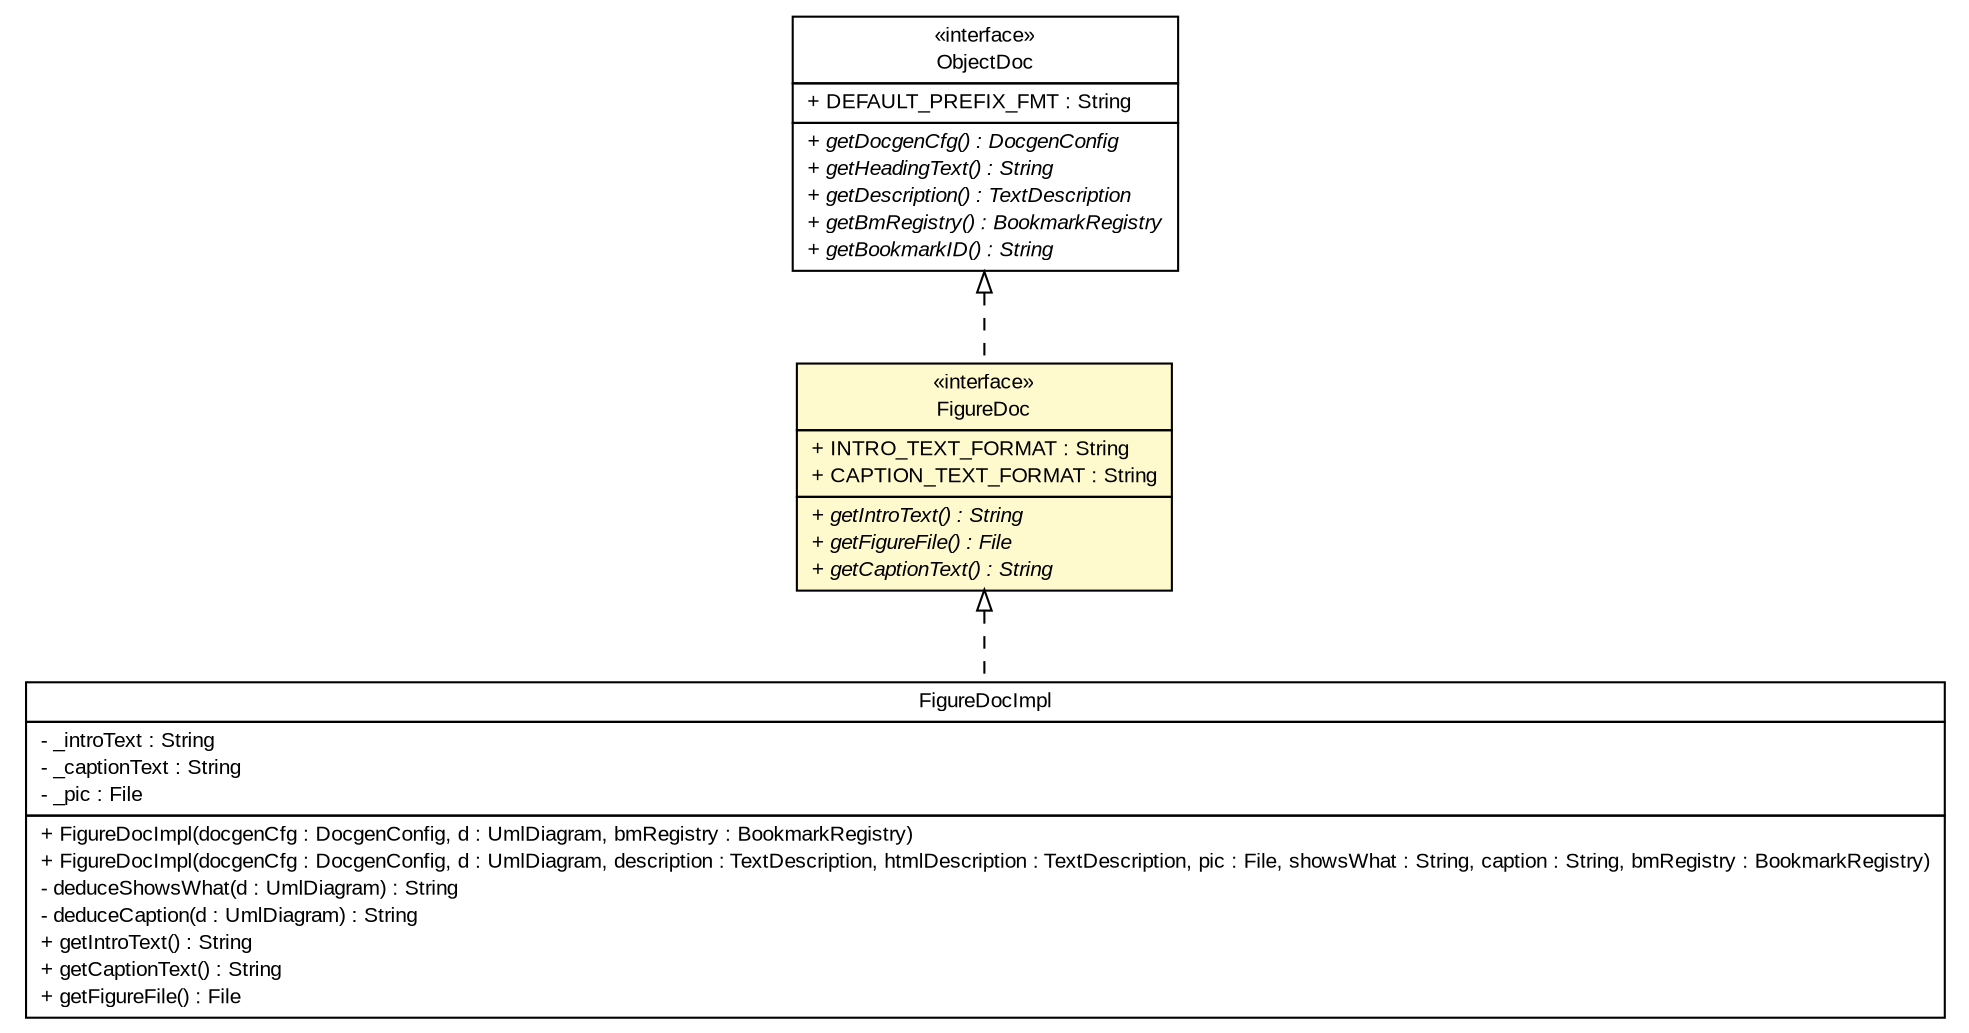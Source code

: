 #!/usr/local/bin/dot
#
# Class diagram 
# Generated by UMLGraph version R5_6_6-6-g3bdff0 (http://www.umlgraph.org/)
#

digraph G {
	edge [fontname="arial",fontsize=10,labelfontname="arial",labelfontsize=10];
	node [fontname="arial",fontsize=10,shape=plaintext];
	nodesep=0.25;
	ranksep=0.5;
	// org.tanjakostic.jcleancim.docgen.collector.ObjectDoc
	c117748 [label=<<table title="org.tanjakostic.jcleancim.docgen.collector.ObjectDoc" border="0" cellborder="1" cellspacing="0" cellpadding="2" port="p" href="./ObjectDoc.html">
		<tr><td><table border="0" cellspacing="0" cellpadding="1">
<tr><td align="center" balign="center"> &#171;interface&#187; </td></tr>
<tr><td align="center" balign="center"> ObjectDoc </td></tr>
		</table></td></tr>
		<tr><td><table border="0" cellspacing="0" cellpadding="1">
<tr><td align="left" balign="left"> + DEFAULT_PREFIX_FMT : String </td></tr>
		</table></td></tr>
		<tr><td><table border="0" cellspacing="0" cellpadding="1">
<tr><td align="left" balign="left"><font face="Arial Italic" point-size="10.0"> + getDocgenCfg() : DocgenConfig </font></td></tr>
<tr><td align="left" balign="left"><font face="Arial Italic" point-size="10.0"> + getHeadingText() : String </font></td></tr>
<tr><td align="left" balign="left"><font face="Arial Italic" point-size="10.0"> + getDescription() : TextDescription </font></td></tr>
<tr><td align="left" balign="left"><font face="Arial Italic" point-size="10.0"> + getBmRegistry() : BookmarkRegistry </font></td></tr>
<tr><td align="left" balign="left"><font face="Arial Italic" point-size="10.0"> + getBookmarkID() : String </font></td></tr>
		</table></td></tr>
		</table>>, URL="./ObjectDoc.html", fontname="arial", fontcolor="black", fontsize=10.0];
	// org.tanjakostic.jcleancim.docgen.collector.FigureDoc
	c117755 [label=<<table title="org.tanjakostic.jcleancim.docgen.collector.FigureDoc" border="0" cellborder="1" cellspacing="0" cellpadding="2" port="p" bgcolor="lemonChiffon" href="./FigureDoc.html">
		<tr><td><table border="0" cellspacing="0" cellpadding="1">
<tr><td align="center" balign="center"> &#171;interface&#187; </td></tr>
<tr><td align="center" balign="center"> FigureDoc </td></tr>
		</table></td></tr>
		<tr><td><table border="0" cellspacing="0" cellpadding="1">
<tr><td align="left" balign="left"> + INTRO_TEXT_FORMAT : String </td></tr>
<tr><td align="left" balign="left"> + CAPTION_TEXT_FORMAT : String </td></tr>
		</table></td></tr>
		<tr><td><table border="0" cellspacing="0" cellpadding="1">
<tr><td align="left" balign="left"><font face="Arial Italic" point-size="10.0"> + getIntroText() : String </font></td></tr>
<tr><td align="left" balign="left"><font face="Arial Italic" point-size="10.0"> + getFigureFile() : File </font></td></tr>
<tr><td align="left" balign="left"><font face="Arial Italic" point-size="10.0"> + getCaptionText() : String </font></td></tr>
		</table></td></tr>
		</table>>, URL="./FigureDoc.html", fontname="arial", fontcolor="black", fontsize=10.0];
	// org.tanjakostic.jcleancim.docgen.collector.impl.FigureDocImpl
	c117774 [label=<<table title="org.tanjakostic.jcleancim.docgen.collector.impl.FigureDocImpl" border="0" cellborder="1" cellspacing="0" cellpadding="2" port="p" href="./impl/FigureDocImpl.html">
		<tr><td><table border="0" cellspacing="0" cellpadding="1">
<tr><td align="center" balign="center"> FigureDocImpl </td></tr>
		</table></td></tr>
		<tr><td><table border="0" cellspacing="0" cellpadding="1">
<tr><td align="left" balign="left"> - _introText : String </td></tr>
<tr><td align="left" balign="left"> - _captionText : String </td></tr>
<tr><td align="left" balign="left"> - _pic : File </td></tr>
		</table></td></tr>
		<tr><td><table border="0" cellspacing="0" cellpadding="1">
<tr><td align="left" balign="left"> + FigureDocImpl(docgenCfg : DocgenConfig, d : UmlDiagram, bmRegistry : BookmarkRegistry) </td></tr>
<tr><td align="left" balign="left"> + FigureDocImpl(docgenCfg : DocgenConfig, d : UmlDiagram, description : TextDescription, htmlDescription : TextDescription, pic : File, showsWhat : String, caption : String, bmRegistry : BookmarkRegistry) </td></tr>
<tr><td align="left" balign="left"> - deduceShowsWhat(d : UmlDiagram) : String </td></tr>
<tr><td align="left" balign="left"> - deduceCaption(d : UmlDiagram) : String </td></tr>
<tr><td align="left" balign="left"> + getIntroText() : String </td></tr>
<tr><td align="left" balign="left"> + getCaptionText() : String </td></tr>
<tr><td align="left" balign="left"> + getFigureFile() : File </td></tr>
		</table></td></tr>
		</table>>, URL="./impl/FigureDocImpl.html", fontname="arial", fontcolor="black", fontsize=10.0];
	//org.tanjakostic.jcleancim.docgen.collector.FigureDoc implements org.tanjakostic.jcleancim.docgen.collector.ObjectDoc
	c117748:p -> c117755:p [dir=back,arrowtail=empty,style=dashed];
	//org.tanjakostic.jcleancim.docgen.collector.impl.FigureDocImpl implements org.tanjakostic.jcleancim.docgen.collector.FigureDoc
	c117755:p -> c117774:p [dir=back,arrowtail=empty,style=dashed];
}

